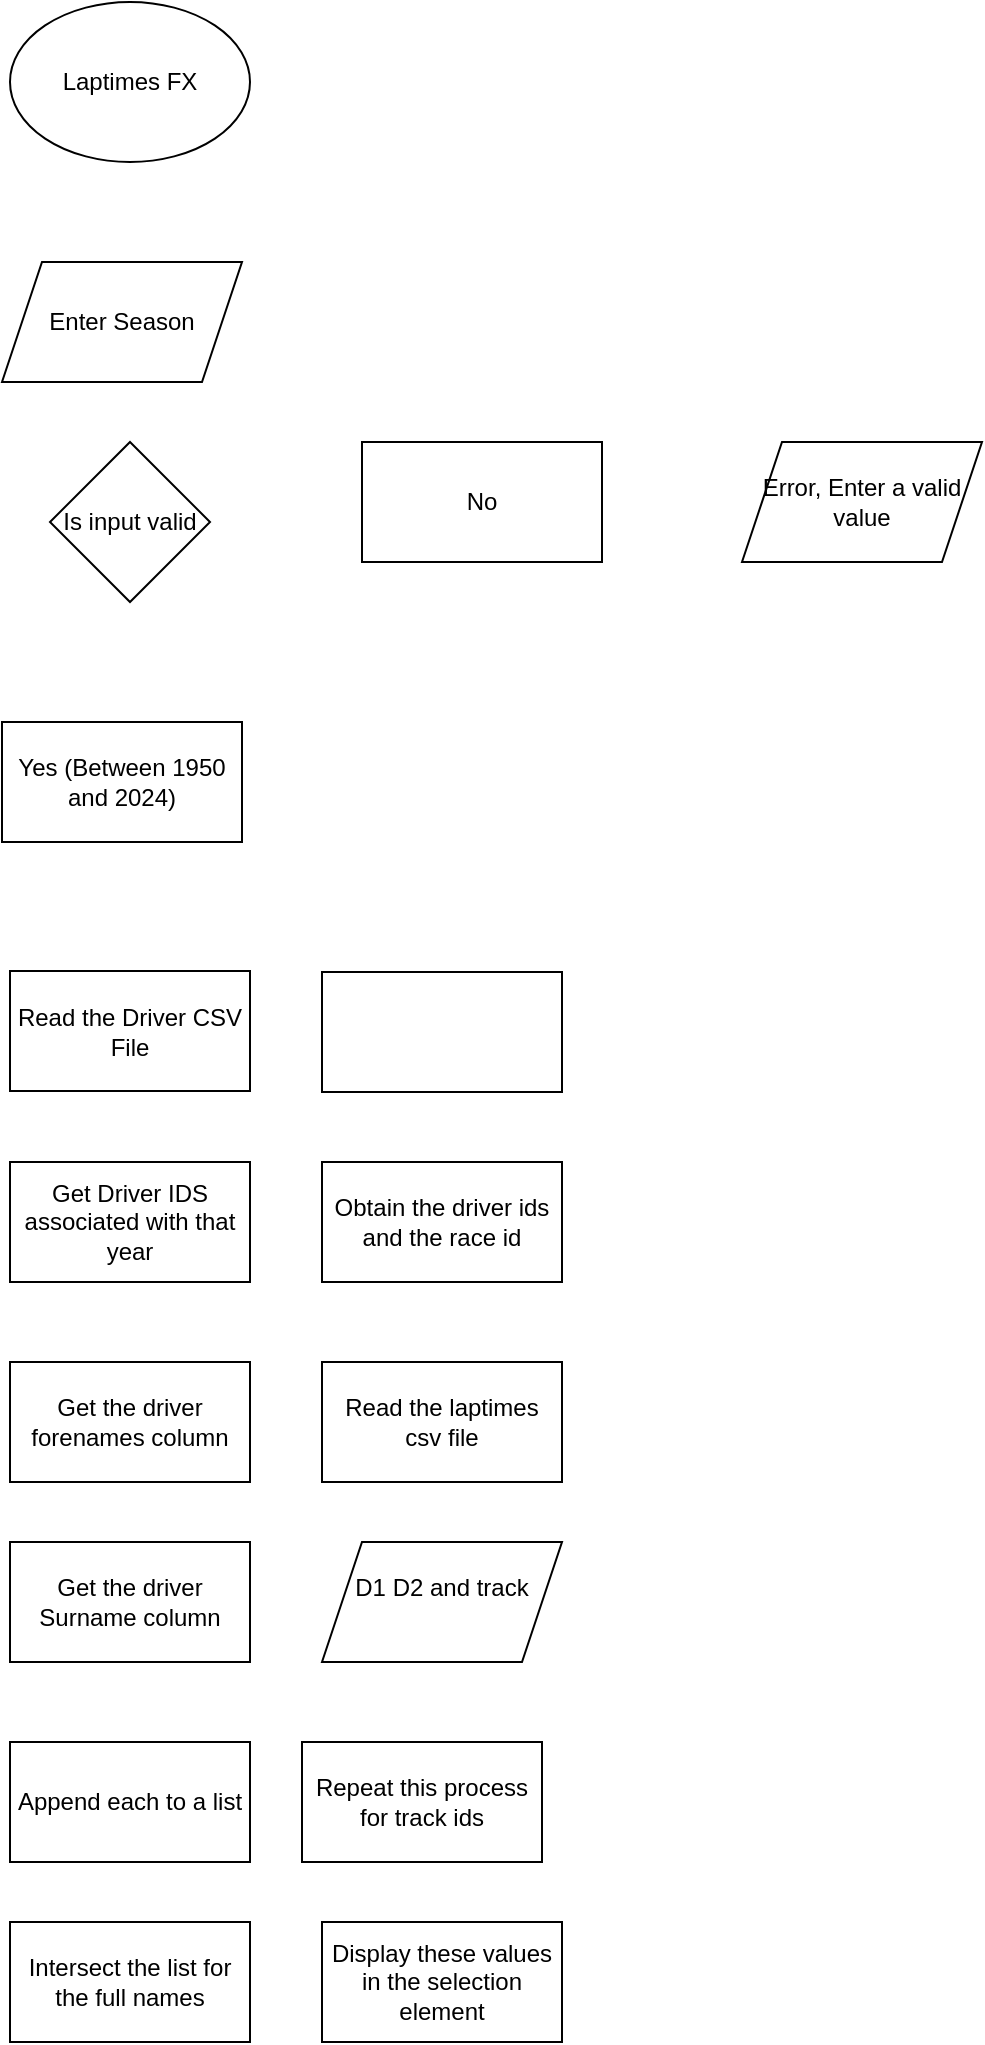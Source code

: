 <mxfile version="26.1.1">
  <diagram id="C5RBs43oDa-KdzZeNtuy" name="Page-1">
    <mxGraphModel dx="1235" dy="656" grid="1" gridSize="10" guides="1" tooltips="1" connect="1" arrows="1" fold="1" page="1" pageScale="1" pageWidth="827" pageHeight="1169" math="0" shadow="0">
      <root>
        <mxCell id="WIyWlLk6GJQsqaUBKTNV-0" />
        <mxCell id="WIyWlLk6GJQsqaUBKTNV-1" parent="WIyWlLk6GJQsqaUBKTNV-0" />
        <mxCell id="D0Ey0NjeRFEps9NoPJpd-0" value="Laptimes FX" style="ellipse;whiteSpace=wrap;html=1;" vertex="1" parent="WIyWlLk6GJQsqaUBKTNV-1">
          <mxGeometry x="354" y="100" width="120" height="80" as="geometry" />
        </mxCell>
        <mxCell id="D0Ey0NjeRFEps9NoPJpd-5" value="Enter Season" style="shape=parallelogram;perimeter=parallelogramPerimeter;whiteSpace=wrap;html=1;fixedSize=1;" vertex="1" parent="WIyWlLk6GJQsqaUBKTNV-1">
          <mxGeometry x="350" y="230" width="120" height="60" as="geometry" />
        </mxCell>
        <mxCell id="D0Ey0NjeRFEps9NoPJpd-6" value="Is input valid" style="rhombus;whiteSpace=wrap;html=1;" vertex="1" parent="WIyWlLk6GJQsqaUBKTNV-1">
          <mxGeometry x="374" y="320" width="80" height="80" as="geometry" />
        </mxCell>
        <mxCell id="D0Ey0NjeRFEps9NoPJpd-7" value="Yes (Between 1950 and 2024)" style="rounded=0;whiteSpace=wrap;html=1;" vertex="1" parent="WIyWlLk6GJQsqaUBKTNV-1">
          <mxGeometry x="350" y="460" width="120" height="60" as="geometry" />
        </mxCell>
        <mxCell id="D0Ey0NjeRFEps9NoPJpd-8" value="No" style="rounded=0;whiteSpace=wrap;html=1;" vertex="1" parent="WIyWlLk6GJQsqaUBKTNV-1">
          <mxGeometry x="530" y="320" width="120" height="60" as="geometry" />
        </mxCell>
        <mxCell id="D0Ey0NjeRFEps9NoPJpd-9" value="Error, Enter a valid value" style="shape=parallelogram;perimeter=parallelogramPerimeter;whiteSpace=wrap;html=1;fixedSize=1;" vertex="1" parent="WIyWlLk6GJQsqaUBKTNV-1">
          <mxGeometry x="720" y="320" width="120" height="60" as="geometry" />
        </mxCell>
        <mxCell id="D0Ey0NjeRFEps9NoPJpd-10" value="Read the Driver CSV File" style="rounded=0;whiteSpace=wrap;html=1;" vertex="1" parent="WIyWlLk6GJQsqaUBKTNV-1">
          <mxGeometry x="354" y="584.5" width="120" height="60" as="geometry" />
        </mxCell>
        <mxCell id="D0Ey0NjeRFEps9NoPJpd-11" value="Get Driver IDS associated with that year" style="rounded=0;whiteSpace=wrap;html=1;" vertex="1" parent="WIyWlLk6GJQsqaUBKTNV-1">
          <mxGeometry x="354" y="680" width="120" height="60" as="geometry" />
        </mxCell>
        <mxCell id="D0Ey0NjeRFEps9NoPJpd-12" value="Get the driver forenames column" style="rounded=0;whiteSpace=wrap;html=1;" vertex="1" parent="WIyWlLk6GJQsqaUBKTNV-1">
          <mxGeometry x="354" y="780" width="120" height="60" as="geometry" />
        </mxCell>
        <mxCell id="D0Ey0NjeRFEps9NoPJpd-13" value="Get the driver Surname column" style="rounded=0;whiteSpace=wrap;html=1;" vertex="1" parent="WIyWlLk6GJQsqaUBKTNV-1">
          <mxGeometry x="354" y="870" width="120" height="60" as="geometry" />
        </mxCell>
        <mxCell id="D0Ey0NjeRFEps9NoPJpd-14" value="Append each to a list" style="rounded=0;whiteSpace=wrap;html=1;" vertex="1" parent="WIyWlLk6GJQsqaUBKTNV-1">
          <mxGeometry x="354" y="970" width="120" height="60" as="geometry" />
        </mxCell>
        <mxCell id="D0Ey0NjeRFEps9NoPJpd-15" value="Intersect the list for the full names" style="rounded=0;whiteSpace=wrap;html=1;" vertex="1" parent="WIyWlLk6GJQsqaUBKTNV-1">
          <mxGeometry x="354" y="1060" width="120" height="60" as="geometry" />
        </mxCell>
        <mxCell id="D0Ey0NjeRFEps9NoPJpd-16" value="Display these values in the selection element" style="rounded=0;whiteSpace=wrap;html=1;" vertex="1" parent="WIyWlLk6GJQsqaUBKTNV-1">
          <mxGeometry x="510" y="1060" width="120" height="60" as="geometry" />
        </mxCell>
        <mxCell id="D0Ey0NjeRFEps9NoPJpd-17" value="&lt;div&gt;D1 D2 and track&lt;/div&gt;&lt;div&gt;&lt;br&gt;&lt;/div&gt;" style="shape=parallelogram;perimeter=parallelogramPerimeter;whiteSpace=wrap;html=1;fixedSize=1;" vertex="1" parent="WIyWlLk6GJQsqaUBKTNV-1">
          <mxGeometry x="510" y="870" width="120" height="60" as="geometry" />
        </mxCell>
        <mxCell id="D0Ey0NjeRFEps9NoPJpd-18" value="Repeat this process for track ids" style="rounded=0;whiteSpace=wrap;html=1;" vertex="1" parent="WIyWlLk6GJQsqaUBKTNV-1">
          <mxGeometry x="500" y="970" width="120" height="60" as="geometry" />
        </mxCell>
        <mxCell id="D0Ey0NjeRFEps9NoPJpd-19" value="Obtain the driver ids and the race id" style="rounded=0;whiteSpace=wrap;html=1;" vertex="1" parent="WIyWlLk6GJQsqaUBKTNV-1">
          <mxGeometry x="510" y="680" width="120" height="60" as="geometry" />
        </mxCell>
        <mxCell id="D0Ey0NjeRFEps9NoPJpd-20" value="" style="rounded=0;whiteSpace=wrap;html=1;" vertex="1" parent="WIyWlLk6GJQsqaUBKTNV-1">
          <mxGeometry x="510" y="585" width="120" height="60" as="geometry" />
        </mxCell>
        <mxCell id="D0Ey0NjeRFEps9NoPJpd-21" value="Read the laptimes csv file" style="rounded=0;whiteSpace=wrap;html=1;" vertex="1" parent="WIyWlLk6GJQsqaUBKTNV-1">
          <mxGeometry x="510" y="780" width="120" height="60" as="geometry" />
        </mxCell>
      </root>
    </mxGraphModel>
  </diagram>
</mxfile>
